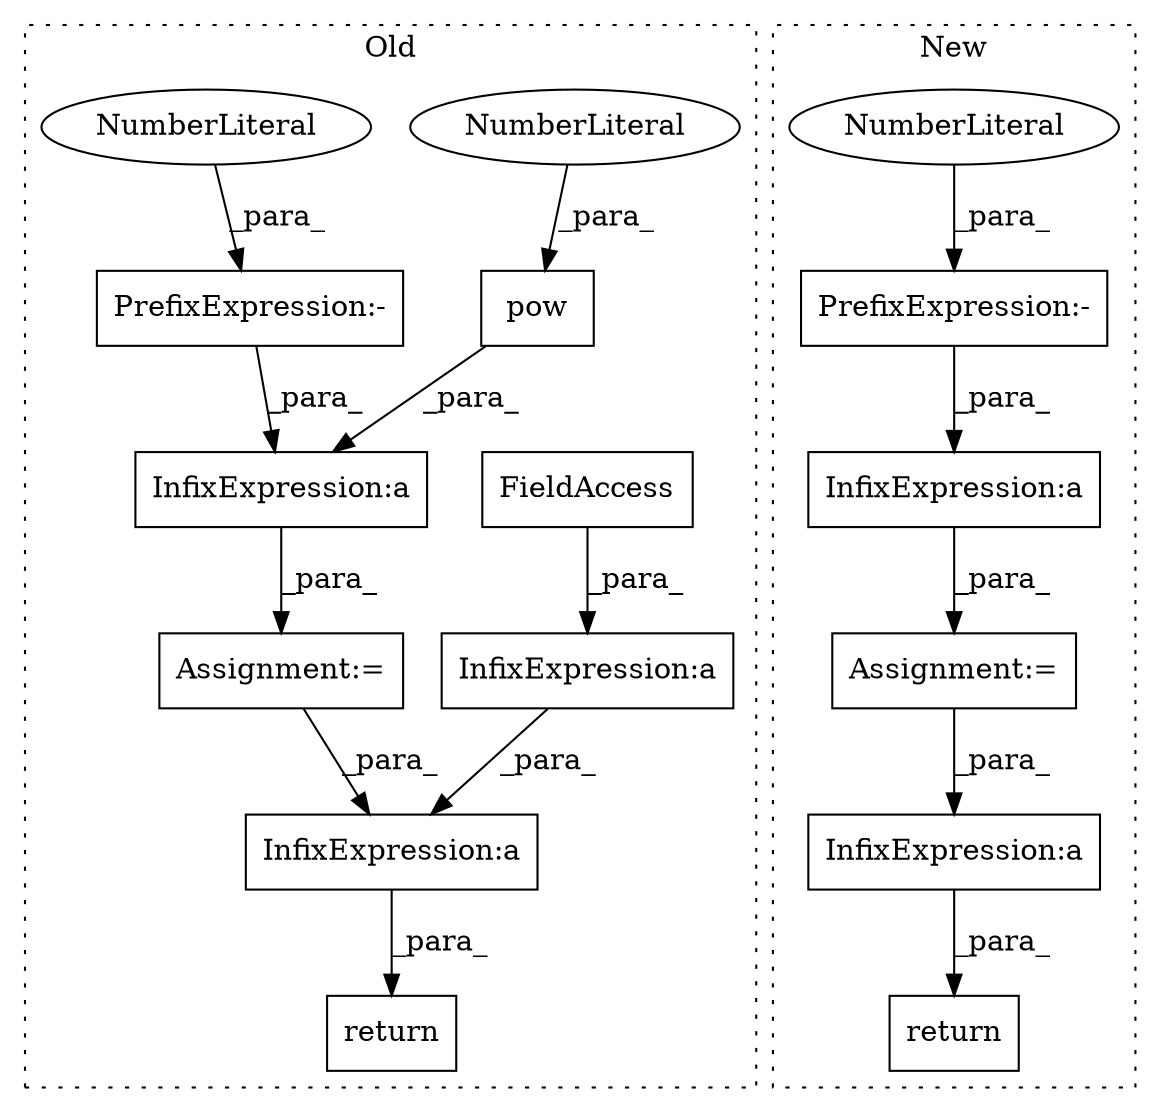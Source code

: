 digraph G {
subgraph cluster0 {
1 [label="pow" a="32" s="3828,3845" l="4,1" shape="box"];
3 [label="return" a="41" s="3921" l="7" shape="box"];
5 [label="InfixExpression:a" a="27" s="3819" l="3" shape="box"];
7 [label="InfixExpression:a" a="27" s="3874" l="3" shape="box"];
8 [label="NumberLiteral" a="34" s="3844" l="1" shape="ellipse"];
9 [label="InfixExpression:a" a="27" s="3896" l="3" shape="box"];
11 [label="FieldAccess" a="22" s="3899" l="12" shape="box"];
12 [label="PrefixExpression:-" a="38" s="3815" l="1" shape="box"];
13 [label="NumberLiteral" a="34" s="3816" l="3" shape="ellipse"];
14 [label="Assignment:=" a="7" s="3813" l="1" shape="box"];
label = "Old";
style="dotted";
}
subgraph cluster1 {
2 [label="return" a="41" s="8783" l="7" shape="box"];
4 [label="Assignment:=" a="7" s="8734" l="1" shape="box"];
6 [label="InfixExpression:a" a="27" s="8810" l="3" shape="box"];
10 [label="InfixExpression:a" a="27" s="8751" l="3" shape="box"];
15 [label="PrefixExpression:-" a="38" s="8773" l="1" shape="box"];
16 [label="NumberLiteral" a="34" s="8774" l="1" shape="ellipse"];
label = "New";
style="dotted";
}
1 -> 5 [label="_para_"];
4 -> 6 [label="_para_"];
5 -> 14 [label="_para_"];
6 -> 2 [label="_para_"];
7 -> 3 [label="_para_"];
8 -> 1 [label="_para_"];
9 -> 7 [label="_para_"];
10 -> 4 [label="_para_"];
11 -> 9 [label="_para_"];
12 -> 5 [label="_para_"];
13 -> 12 [label="_para_"];
14 -> 7 [label="_para_"];
15 -> 10 [label="_para_"];
16 -> 15 [label="_para_"];
}